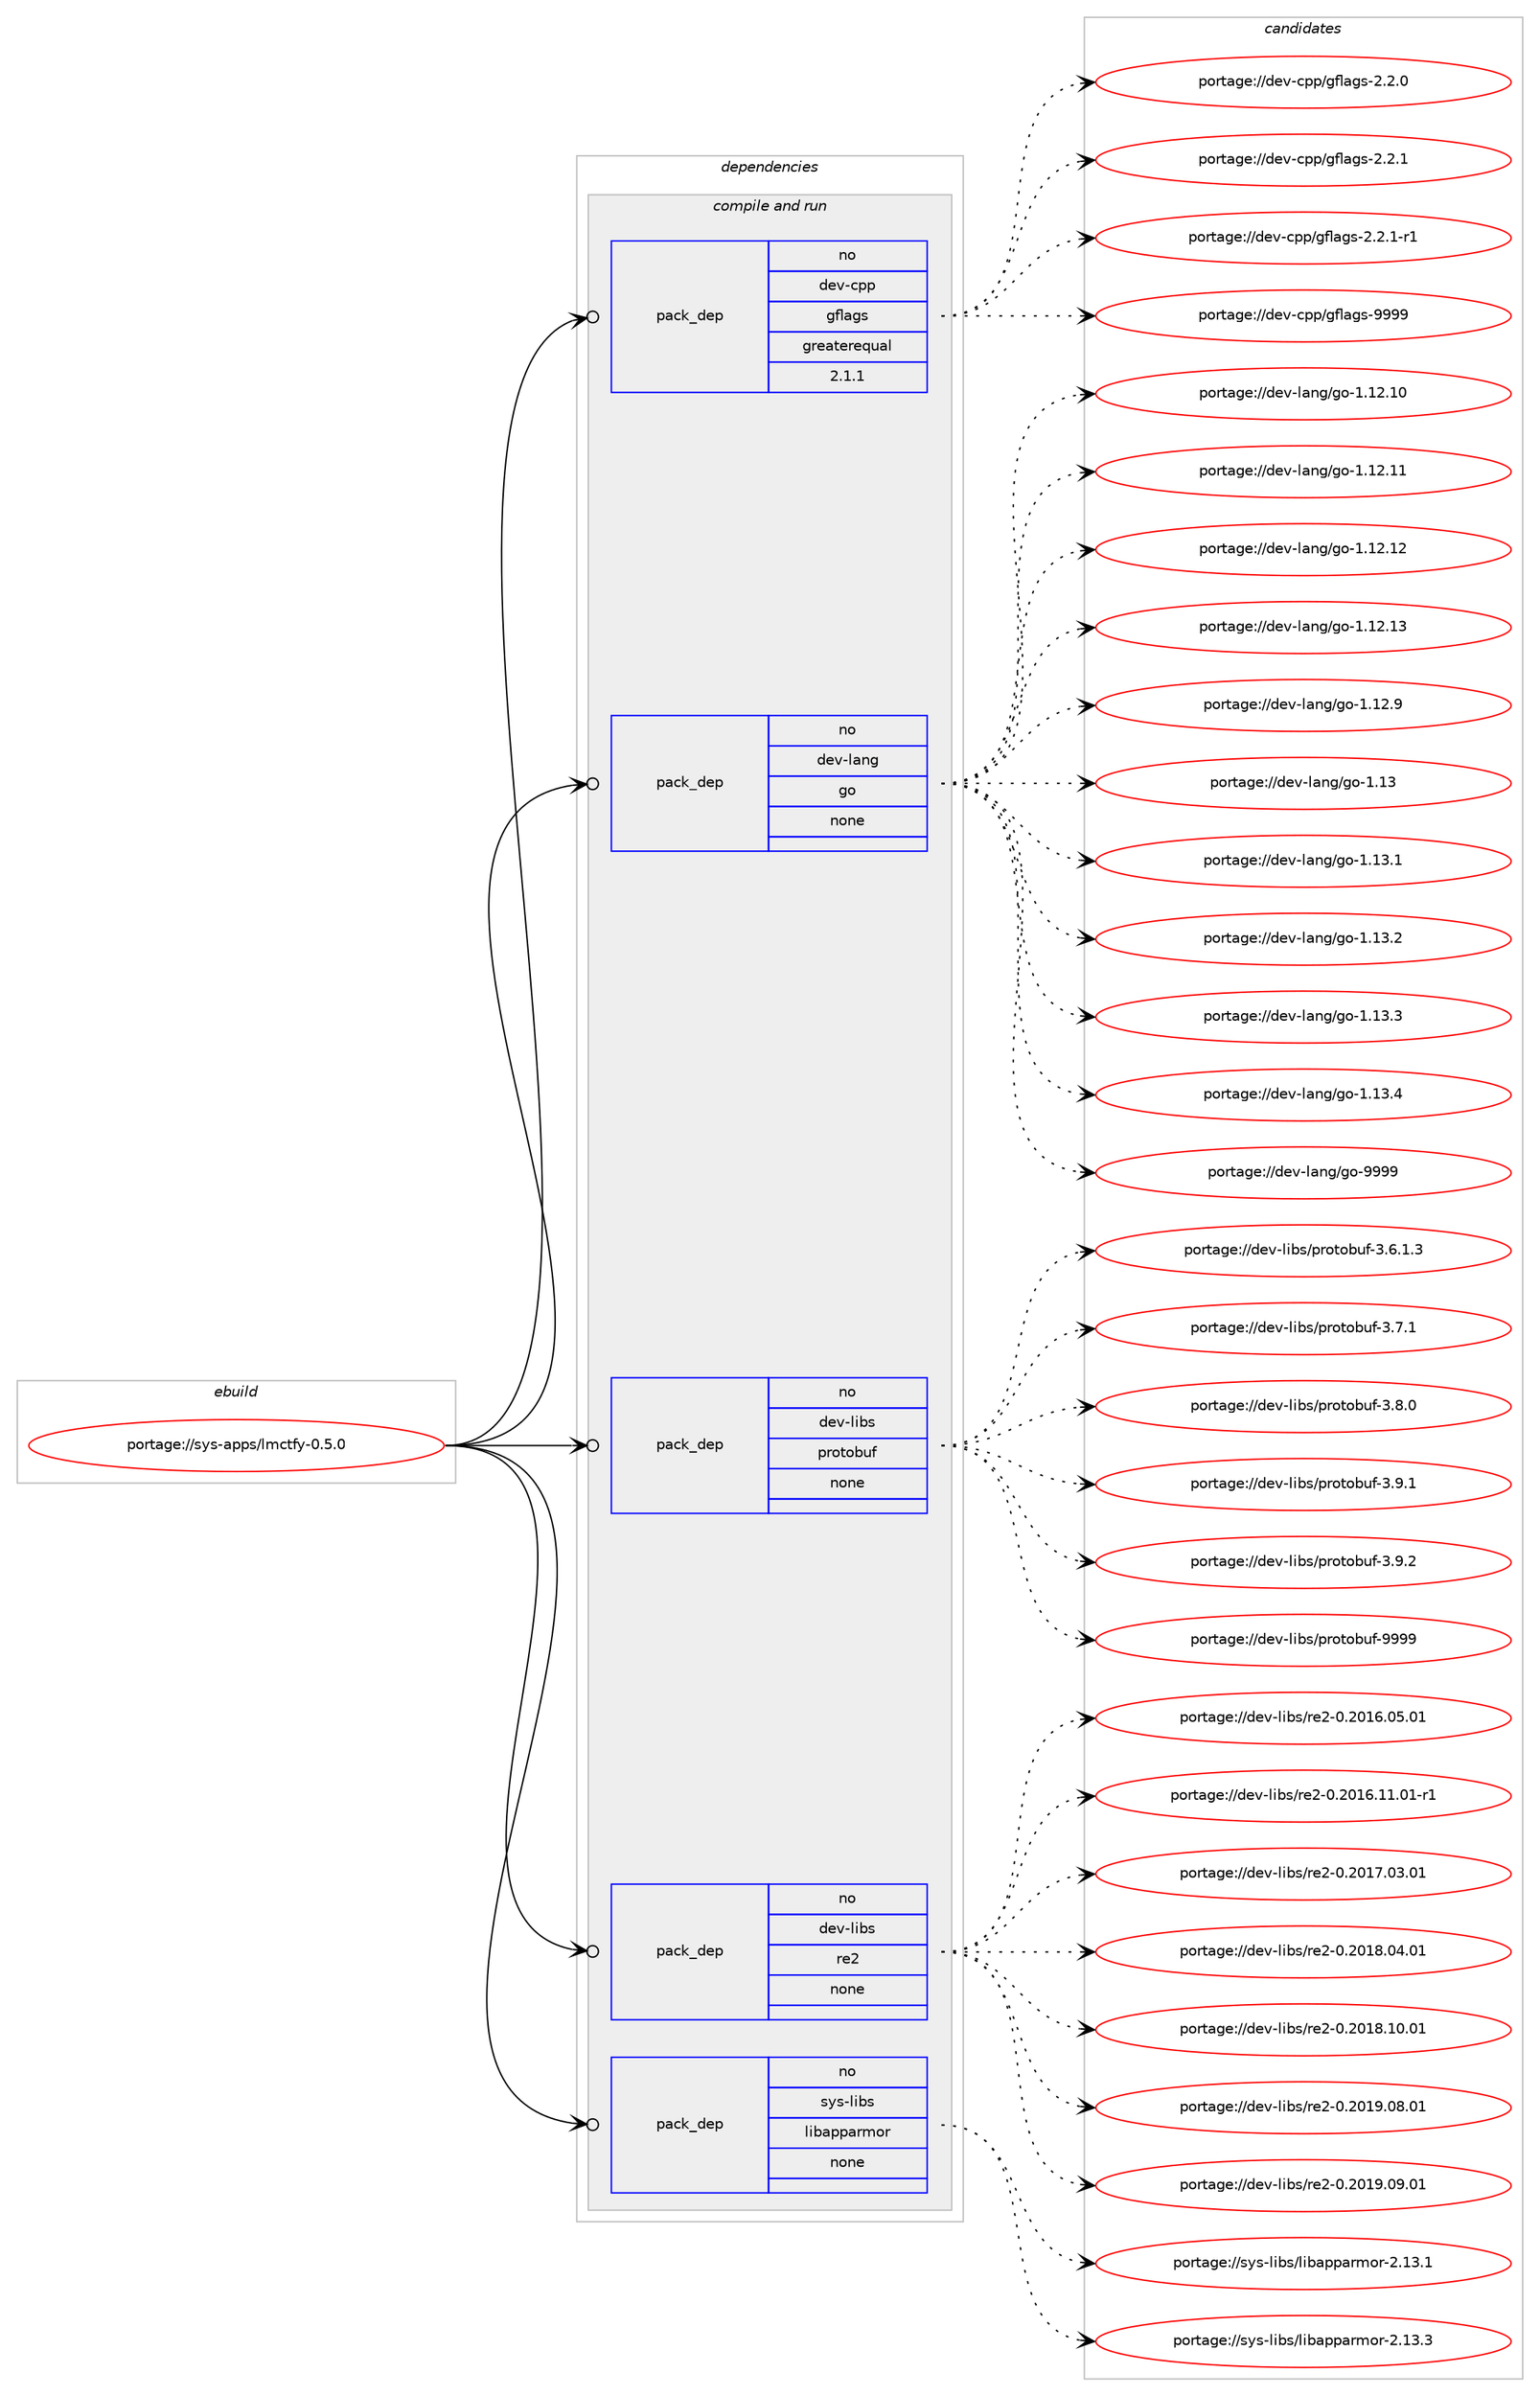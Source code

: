 digraph prolog {

# *************
# Graph options
# *************

newrank=true;
concentrate=true;
compound=true;
graph [rankdir=LR,fontname=Helvetica,fontsize=10,ranksep=1.5];#, ranksep=2.5, nodesep=0.2];
edge  [arrowhead=vee];
node  [fontname=Helvetica,fontsize=10];

# **********
# The ebuild
# **********

subgraph cluster_leftcol {
color=gray;
rank=same;
label=<<i>ebuild</i>>;
id [label="portage://sys-apps/lmctfy-0.5.0", color=red, width=4, href="../sys-apps/lmctfy-0.5.0.svg"];
}

# ****************
# The dependencies
# ****************

subgraph cluster_midcol {
color=gray;
label=<<i>dependencies</i>>;
subgraph cluster_compile {
fillcolor="#eeeeee";
style=filled;
label=<<i>compile</i>>;
}
subgraph cluster_compileandrun {
fillcolor="#eeeeee";
style=filled;
label=<<i>compile and run</i>>;
subgraph pack302824 {
dependency409153 [label=<<TABLE BORDER="0" CELLBORDER="1" CELLSPACING="0" CELLPADDING="4" WIDTH="220"><TR><TD ROWSPAN="6" CELLPADDING="30">pack_dep</TD></TR><TR><TD WIDTH="110">no</TD></TR><TR><TD>dev-cpp</TD></TR><TR><TD>gflags</TD></TR><TR><TD>greaterequal</TD></TR><TR><TD>2.1.1</TD></TR></TABLE>>, shape=none, color=blue];
}
id:e -> dependency409153:w [weight=20,style="solid",arrowhead="odotvee"];
subgraph pack302825 {
dependency409154 [label=<<TABLE BORDER="0" CELLBORDER="1" CELLSPACING="0" CELLPADDING="4" WIDTH="220"><TR><TD ROWSPAN="6" CELLPADDING="30">pack_dep</TD></TR><TR><TD WIDTH="110">no</TD></TR><TR><TD>dev-lang</TD></TR><TR><TD>go</TD></TR><TR><TD>none</TD></TR><TR><TD></TD></TR></TABLE>>, shape=none, color=blue];
}
id:e -> dependency409154:w [weight=20,style="solid",arrowhead="odotvee"];
subgraph pack302826 {
dependency409155 [label=<<TABLE BORDER="0" CELLBORDER="1" CELLSPACING="0" CELLPADDING="4" WIDTH="220"><TR><TD ROWSPAN="6" CELLPADDING="30">pack_dep</TD></TR><TR><TD WIDTH="110">no</TD></TR><TR><TD>dev-libs</TD></TR><TR><TD>protobuf</TD></TR><TR><TD>none</TD></TR><TR><TD></TD></TR></TABLE>>, shape=none, color=blue];
}
id:e -> dependency409155:w [weight=20,style="solid",arrowhead="odotvee"];
subgraph pack302827 {
dependency409156 [label=<<TABLE BORDER="0" CELLBORDER="1" CELLSPACING="0" CELLPADDING="4" WIDTH="220"><TR><TD ROWSPAN="6" CELLPADDING="30">pack_dep</TD></TR><TR><TD WIDTH="110">no</TD></TR><TR><TD>dev-libs</TD></TR><TR><TD>re2</TD></TR><TR><TD>none</TD></TR><TR><TD></TD></TR></TABLE>>, shape=none, color=blue];
}
id:e -> dependency409156:w [weight=20,style="solid",arrowhead="odotvee"];
subgraph pack302828 {
dependency409157 [label=<<TABLE BORDER="0" CELLBORDER="1" CELLSPACING="0" CELLPADDING="4" WIDTH="220"><TR><TD ROWSPAN="6" CELLPADDING="30">pack_dep</TD></TR><TR><TD WIDTH="110">no</TD></TR><TR><TD>sys-libs</TD></TR><TR><TD>libapparmor</TD></TR><TR><TD>none</TD></TR><TR><TD></TD></TR></TABLE>>, shape=none, color=blue];
}
id:e -> dependency409157:w [weight=20,style="solid",arrowhead="odotvee"];
}
subgraph cluster_run {
fillcolor="#eeeeee";
style=filled;
label=<<i>run</i>>;
}
}

# **************
# The candidates
# **************

subgraph cluster_choices {
rank=same;
color=gray;
label=<<i>candidates</i>>;

subgraph choice302824 {
color=black;
nodesep=1;
choiceportage10010111845991121124710310210897103115455046504648 [label="portage://dev-cpp/gflags-2.2.0", color=red, width=4,href="../dev-cpp/gflags-2.2.0.svg"];
choiceportage10010111845991121124710310210897103115455046504649 [label="portage://dev-cpp/gflags-2.2.1", color=red, width=4,href="../dev-cpp/gflags-2.2.1.svg"];
choiceportage100101118459911211247103102108971031154550465046494511449 [label="portage://dev-cpp/gflags-2.2.1-r1", color=red, width=4,href="../dev-cpp/gflags-2.2.1-r1.svg"];
choiceportage100101118459911211247103102108971031154557575757 [label="portage://dev-cpp/gflags-9999", color=red, width=4,href="../dev-cpp/gflags-9999.svg"];
dependency409153:e -> choiceportage10010111845991121124710310210897103115455046504648:w [style=dotted,weight="100"];
dependency409153:e -> choiceportage10010111845991121124710310210897103115455046504649:w [style=dotted,weight="100"];
dependency409153:e -> choiceportage100101118459911211247103102108971031154550465046494511449:w [style=dotted,weight="100"];
dependency409153:e -> choiceportage100101118459911211247103102108971031154557575757:w [style=dotted,weight="100"];
}
subgraph choice302825 {
color=black;
nodesep=1;
choiceportage1001011184510897110103471031114549464950464948 [label="portage://dev-lang/go-1.12.10", color=red, width=4,href="../dev-lang/go-1.12.10.svg"];
choiceportage1001011184510897110103471031114549464950464949 [label="portage://dev-lang/go-1.12.11", color=red, width=4,href="../dev-lang/go-1.12.11.svg"];
choiceportage1001011184510897110103471031114549464950464950 [label="portage://dev-lang/go-1.12.12", color=red, width=4,href="../dev-lang/go-1.12.12.svg"];
choiceportage1001011184510897110103471031114549464950464951 [label="portage://dev-lang/go-1.12.13", color=red, width=4,href="../dev-lang/go-1.12.13.svg"];
choiceportage10010111845108971101034710311145494649504657 [label="portage://dev-lang/go-1.12.9", color=red, width=4,href="../dev-lang/go-1.12.9.svg"];
choiceportage1001011184510897110103471031114549464951 [label="portage://dev-lang/go-1.13", color=red, width=4,href="../dev-lang/go-1.13.svg"];
choiceportage10010111845108971101034710311145494649514649 [label="portage://dev-lang/go-1.13.1", color=red, width=4,href="../dev-lang/go-1.13.1.svg"];
choiceportage10010111845108971101034710311145494649514650 [label="portage://dev-lang/go-1.13.2", color=red, width=4,href="../dev-lang/go-1.13.2.svg"];
choiceportage10010111845108971101034710311145494649514651 [label="portage://dev-lang/go-1.13.3", color=red, width=4,href="../dev-lang/go-1.13.3.svg"];
choiceportage10010111845108971101034710311145494649514652 [label="portage://dev-lang/go-1.13.4", color=red, width=4,href="../dev-lang/go-1.13.4.svg"];
choiceportage1001011184510897110103471031114557575757 [label="portage://dev-lang/go-9999", color=red, width=4,href="../dev-lang/go-9999.svg"];
dependency409154:e -> choiceportage1001011184510897110103471031114549464950464948:w [style=dotted,weight="100"];
dependency409154:e -> choiceportage1001011184510897110103471031114549464950464949:w [style=dotted,weight="100"];
dependency409154:e -> choiceportage1001011184510897110103471031114549464950464950:w [style=dotted,weight="100"];
dependency409154:e -> choiceportage1001011184510897110103471031114549464950464951:w [style=dotted,weight="100"];
dependency409154:e -> choiceportage10010111845108971101034710311145494649504657:w [style=dotted,weight="100"];
dependency409154:e -> choiceportage1001011184510897110103471031114549464951:w [style=dotted,weight="100"];
dependency409154:e -> choiceportage10010111845108971101034710311145494649514649:w [style=dotted,weight="100"];
dependency409154:e -> choiceportage10010111845108971101034710311145494649514650:w [style=dotted,weight="100"];
dependency409154:e -> choiceportage10010111845108971101034710311145494649514651:w [style=dotted,weight="100"];
dependency409154:e -> choiceportage10010111845108971101034710311145494649514652:w [style=dotted,weight="100"];
dependency409154:e -> choiceportage1001011184510897110103471031114557575757:w [style=dotted,weight="100"];
}
subgraph choice302826 {
color=black;
nodesep=1;
choiceportage100101118451081059811547112114111116111981171024551465446494651 [label="portage://dev-libs/protobuf-3.6.1.3", color=red, width=4,href="../dev-libs/protobuf-3.6.1.3.svg"];
choiceportage10010111845108105981154711211411111611198117102455146554649 [label="portage://dev-libs/protobuf-3.7.1", color=red, width=4,href="../dev-libs/protobuf-3.7.1.svg"];
choiceportage10010111845108105981154711211411111611198117102455146564648 [label="portage://dev-libs/protobuf-3.8.0", color=red, width=4,href="../dev-libs/protobuf-3.8.0.svg"];
choiceportage10010111845108105981154711211411111611198117102455146574649 [label="portage://dev-libs/protobuf-3.9.1", color=red, width=4,href="../dev-libs/protobuf-3.9.1.svg"];
choiceportage10010111845108105981154711211411111611198117102455146574650 [label="portage://dev-libs/protobuf-3.9.2", color=red, width=4,href="../dev-libs/protobuf-3.9.2.svg"];
choiceportage100101118451081059811547112114111116111981171024557575757 [label="portage://dev-libs/protobuf-9999", color=red, width=4,href="../dev-libs/protobuf-9999.svg"];
dependency409155:e -> choiceportage100101118451081059811547112114111116111981171024551465446494651:w [style=dotted,weight="100"];
dependency409155:e -> choiceportage10010111845108105981154711211411111611198117102455146554649:w [style=dotted,weight="100"];
dependency409155:e -> choiceportage10010111845108105981154711211411111611198117102455146564648:w [style=dotted,weight="100"];
dependency409155:e -> choiceportage10010111845108105981154711211411111611198117102455146574649:w [style=dotted,weight="100"];
dependency409155:e -> choiceportage10010111845108105981154711211411111611198117102455146574650:w [style=dotted,weight="100"];
dependency409155:e -> choiceportage100101118451081059811547112114111116111981171024557575757:w [style=dotted,weight="100"];
}
subgraph choice302827 {
color=black;
nodesep=1;
choiceportage1001011184510810598115471141015045484650484954464853464849 [label="portage://dev-libs/re2-0.2016.05.01", color=red, width=4,href="../dev-libs/re2-0.2016.05.01.svg"];
choiceportage10010111845108105981154711410150454846504849544649494648494511449 [label="portage://dev-libs/re2-0.2016.11.01-r1", color=red, width=4,href="../dev-libs/re2-0.2016.11.01-r1.svg"];
choiceportage1001011184510810598115471141015045484650484955464851464849 [label="portage://dev-libs/re2-0.2017.03.01", color=red, width=4,href="../dev-libs/re2-0.2017.03.01.svg"];
choiceportage1001011184510810598115471141015045484650484956464852464849 [label="portage://dev-libs/re2-0.2018.04.01", color=red, width=4,href="../dev-libs/re2-0.2018.04.01.svg"];
choiceportage1001011184510810598115471141015045484650484956464948464849 [label="portage://dev-libs/re2-0.2018.10.01", color=red, width=4,href="../dev-libs/re2-0.2018.10.01.svg"];
choiceportage1001011184510810598115471141015045484650484957464856464849 [label="portage://dev-libs/re2-0.2019.08.01", color=red, width=4,href="../dev-libs/re2-0.2019.08.01.svg"];
choiceportage1001011184510810598115471141015045484650484957464857464849 [label="portage://dev-libs/re2-0.2019.09.01", color=red, width=4,href="../dev-libs/re2-0.2019.09.01.svg"];
dependency409156:e -> choiceportage1001011184510810598115471141015045484650484954464853464849:w [style=dotted,weight="100"];
dependency409156:e -> choiceportage10010111845108105981154711410150454846504849544649494648494511449:w [style=dotted,weight="100"];
dependency409156:e -> choiceportage1001011184510810598115471141015045484650484955464851464849:w [style=dotted,weight="100"];
dependency409156:e -> choiceportage1001011184510810598115471141015045484650484956464852464849:w [style=dotted,weight="100"];
dependency409156:e -> choiceportage1001011184510810598115471141015045484650484956464948464849:w [style=dotted,weight="100"];
dependency409156:e -> choiceportage1001011184510810598115471141015045484650484957464856464849:w [style=dotted,weight="100"];
dependency409156:e -> choiceportage1001011184510810598115471141015045484650484957464857464849:w [style=dotted,weight="100"];
}
subgraph choice302828 {
color=black;
nodesep=1;
choiceportage11512111545108105981154710810598971121129711410911111445504649514649 [label="portage://sys-libs/libapparmor-2.13.1", color=red, width=4,href="../sys-libs/libapparmor-2.13.1.svg"];
choiceportage11512111545108105981154710810598971121129711410911111445504649514651 [label="portage://sys-libs/libapparmor-2.13.3", color=red, width=4,href="../sys-libs/libapparmor-2.13.3.svg"];
dependency409157:e -> choiceportage11512111545108105981154710810598971121129711410911111445504649514649:w [style=dotted,weight="100"];
dependency409157:e -> choiceportage11512111545108105981154710810598971121129711410911111445504649514651:w [style=dotted,weight="100"];
}
}

}
